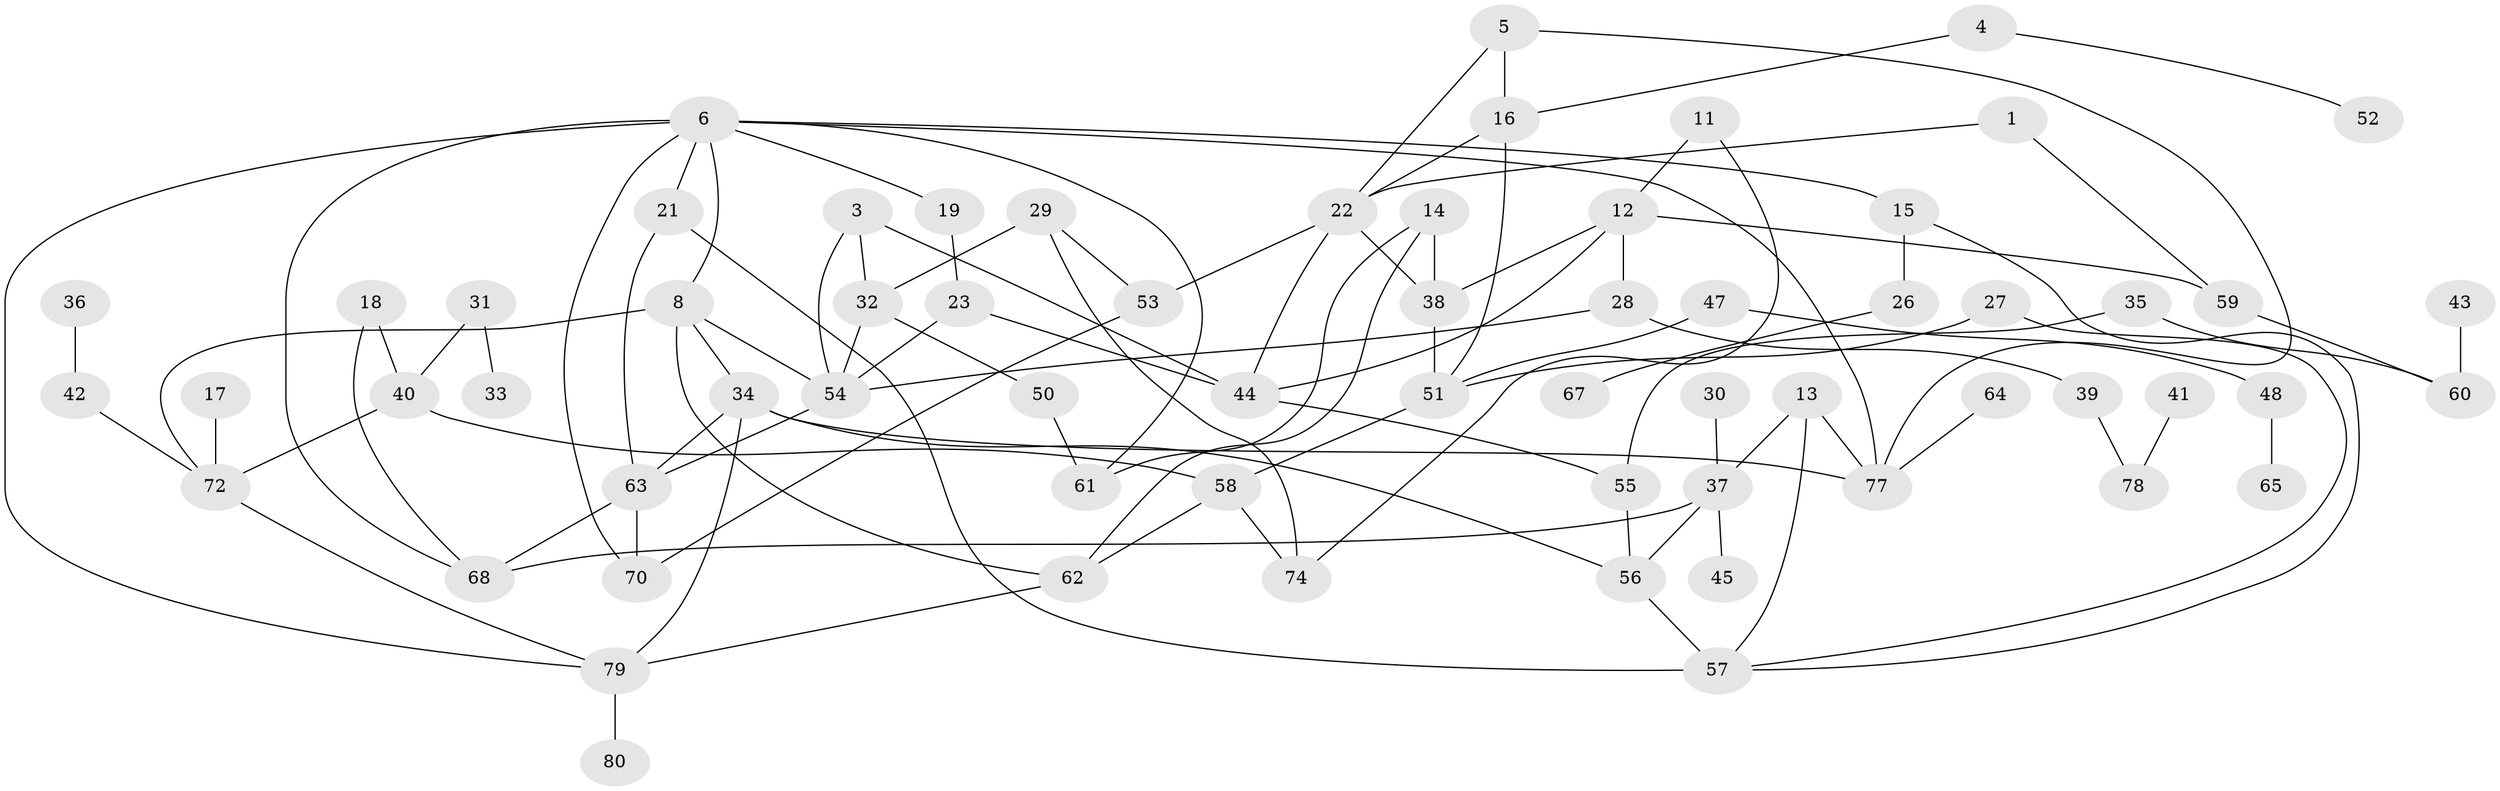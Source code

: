 // original degree distribution, {2: 0.24561403508771928, 0: 0.09649122807017543, 3: 0.17543859649122806, 7: 0.008771929824561403, 1: 0.2543859649122807, 5: 0.10526315789473684, 4: 0.08771929824561403, 6: 0.02631578947368421}
// Generated by graph-tools (version 1.1) at 2025/35/03/04/25 23:35:44]
// undirected, 65 vertices, 99 edges
graph export_dot {
  node [color=gray90,style=filled];
  1;
  3;
  4;
  5;
  6;
  8;
  11;
  12;
  13;
  14;
  15;
  16;
  17;
  18;
  19;
  21;
  22;
  23;
  26;
  27;
  28;
  29;
  30;
  31;
  32;
  33;
  34;
  35;
  36;
  37;
  38;
  39;
  40;
  41;
  42;
  43;
  44;
  45;
  47;
  48;
  50;
  51;
  52;
  53;
  54;
  55;
  56;
  57;
  58;
  59;
  60;
  61;
  62;
  63;
  64;
  65;
  67;
  68;
  70;
  72;
  74;
  77;
  78;
  79;
  80;
  1 -- 22 [weight=1.0];
  1 -- 59 [weight=1.0];
  3 -- 32 [weight=1.0];
  3 -- 44 [weight=1.0];
  3 -- 54 [weight=1.0];
  4 -- 16 [weight=1.0];
  4 -- 52 [weight=1.0];
  5 -- 16 [weight=1.0];
  5 -- 22 [weight=1.0];
  5 -- 77 [weight=1.0];
  6 -- 8 [weight=1.0];
  6 -- 15 [weight=1.0];
  6 -- 19 [weight=1.0];
  6 -- 21 [weight=2.0];
  6 -- 61 [weight=1.0];
  6 -- 68 [weight=1.0];
  6 -- 70 [weight=1.0];
  6 -- 77 [weight=1.0];
  6 -- 79 [weight=1.0];
  8 -- 34 [weight=1.0];
  8 -- 54 [weight=1.0];
  8 -- 62 [weight=1.0];
  8 -- 72 [weight=1.0];
  11 -- 12 [weight=1.0];
  11 -- 74 [weight=1.0];
  12 -- 28 [weight=1.0];
  12 -- 38 [weight=1.0];
  12 -- 44 [weight=1.0];
  12 -- 59 [weight=1.0];
  13 -- 37 [weight=1.0];
  13 -- 57 [weight=1.0];
  13 -- 77 [weight=1.0];
  14 -- 38 [weight=1.0];
  14 -- 61 [weight=1.0];
  14 -- 62 [weight=1.0];
  15 -- 26 [weight=1.0];
  15 -- 57 [weight=1.0];
  16 -- 22 [weight=1.0];
  16 -- 51 [weight=1.0];
  17 -- 72 [weight=1.0];
  18 -- 40 [weight=1.0];
  18 -- 68 [weight=1.0];
  19 -- 23 [weight=1.0];
  21 -- 57 [weight=1.0];
  21 -- 63 [weight=1.0];
  22 -- 38 [weight=1.0];
  22 -- 44 [weight=1.0];
  22 -- 53 [weight=1.0];
  23 -- 44 [weight=1.0];
  23 -- 54 [weight=1.0];
  26 -- 67 [weight=1.0];
  27 -- 51 [weight=1.0];
  27 -- 57 [weight=1.0];
  28 -- 39 [weight=1.0];
  28 -- 54 [weight=1.0];
  29 -- 32 [weight=1.0];
  29 -- 53 [weight=1.0];
  29 -- 74 [weight=1.0];
  30 -- 37 [weight=1.0];
  31 -- 33 [weight=1.0];
  31 -- 40 [weight=1.0];
  32 -- 50 [weight=1.0];
  32 -- 54 [weight=1.0];
  34 -- 56 [weight=1.0];
  34 -- 63 [weight=1.0];
  34 -- 77 [weight=1.0];
  34 -- 79 [weight=1.0];
  35 -- 55 [weight=1.0];
  35 -- 60 [weight=1.0];
  36 -- 42 [weight=1.0];
  37 -- 45 [weight=1.0];
  37 -- 56 [weight=1.0];
  37 -- 68 [weight=1.0];
  38 -- 51 [weight=1.0];
  39 -- 78 [weight=1.0];
  40 -- 58 [weight=1.0];
  40 -- 72 [weight=1.0];
  41 -- 78 [weight=1.0];
  42 -- 72 [weight=1.0];
  43 -- 60 [weight=1.0];
  44 -- 55 [weight=1.0];
  47 -- 48 [weight=1.0];
  47 -- 51 [weight=1.0];
  48 -- 65 [weight=1.0];
  50 -- 61 [weight=1.0];
  51 -- 58 [weight=1.0];
  53 -- 70 [weight=1.0];
  54 -- 63 [weight=1.0];
  55 -- 56 [weight=1.0];
  56 -- 57 [weight=2.0];
  58 -- 62 [weight=1.0];
  58 -- 74 [weight=1.0];
  59 -- 60 [weight=1.0];
  62 -- 79 [weight=1.0];
  63 -- 68 [weight=1.0];
  63 -- 70 [weight=1.0];
  64 -- 77 [weight=1.0];
  72 -- 79 [weight=1.0];
  79 -- 80 [weight=1.0];
}
